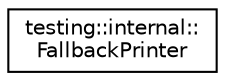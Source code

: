digraph "Иерархия классов. Графический вид."
{
 // LATEX_PDF_SIZE
  edge [fontname="Helvetica",fontsize="10",labelfontname="Helvetica",labelfontsize="10"];
  node [fontname="Helvetica",fontsize="10",shape=record];
  rankdir="LR";
  Node0 [label="testing::internal::\lFallbackPrinter",height=0.2,width=0.4,color="black", fillcolor="white", style="filled",URL="$structtesting_1_1internal_1_1FallbackPrinter.html",tooltip=" "];
}
